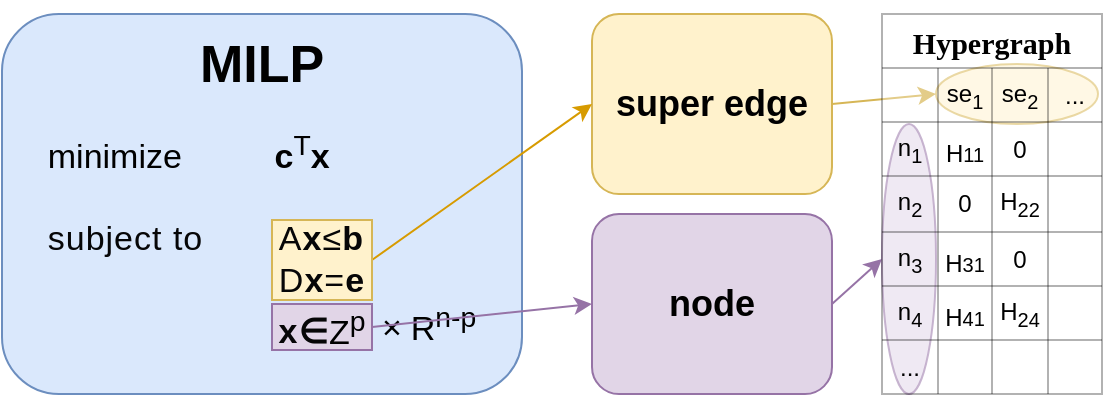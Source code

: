 <mxfile version="26.0.5">
  <diagram name="第 1 页" id="qtcAwMIbISXWxPpKAaWr">
    <mxGraphModel dx="618" dy="343" grid="1" gridSize="10" guides="1" tooltips="1" connect="1" arrows="1" fold="1" page="1" pageScale="1" pageWidth="827" pageHeight="1169" background="#ffffff" math="0" shadow="0">
      <root>
        <mxCell id="0" />
        <mxCell id="1" parent="0" />
        <mxCell id="U_zOW38wRWx0RITjFqNm-1" value="&lt;h1&gt;&lt;font style=&quot;font-size: 26px;&quot;&gt;MILP&lt;/font&gt;&lt;/h1&gt;&lt;div style=&quot;text-align: left;&quot;&gt;&lt;font style=&quot;font-size: 17px;&quot; face=&quot;Helvetica&quot;&gt;minimize&lt;span style=&quot;white-space: pre;&quot;&gt;&#x9;&lt;/span&gt;&lt;span style=&quot;white-space: pre;&quot;&gt;&#x9;&lt;/span&gt;&lt;b style=&quot;&quot;&gt;c&lt;/b&gt;&lt;sup style=&quot;&quot;&gt;T&lt;/sup&gt;&lt;b style=&quot;&quot;&gt;x&lt;/b&gt;&lt;/font&gt;&lt;/div&gt;&lt;div style=&quot;text-align: left;&quot;&gt;&lt;font style=&quot;font-size: 17px;&quot; face=&quot;Helvetica&quot;&gt;&lt;b style=&quot;&quot;&gt;&lt;br&gt;&lt;/b&gt;&lt;/font&gt;&lt;/div&gt;&lt;div style=&quot;text-align: left;&quot;&gt;&lt;font style=&quot;font-size: 17px;&quot; face=&quot;Helvetica&quot;&gt;&lt;span style=&quot;color: rgb(6, 6, 7); letter-spacing: 0.5px; text-wrap-mode: nowrap;&quot;&gt;subject&amp;nbsp;to&lt;/span&gt;&lt;/font&gt;&lt;span style=&quot;color: light-dark(rgb(6, 6, 7), rgb(232, 232, 233)); letter-spacing: 0.5px; white-space: pre; font-size: 17px; background-color: transparent;&quot;&gt;&#x9;&lt;/span&gt;&lt;/div&gt;&lt;div style=&quot;text-align: left;&quot;&gt;&lt;font style=&quot;font-size: 17px;&quot; face=&quot;Helvetica&quot;&gt;&lt;br&gt;&lt;/font&gt;&lt;/div&gt;&lt;div style=&quot;text-align: left;&quot;&gt;&lt;font style=&quot;font-size: 17px;&quot; face=&quot;Helvetica&quot;&gt;&lt;span style=&quot;color: rgb(6, 6, 7); letter-spacing: 0.5px; text-wrap-mode: nowrap;&quot;&gt;&lt;b&gt;&lt;span style=&quot;white-space: pre;&quot;&gt;&#x9;&lt;/span&gt;&lt;span style=&quot;white-space: pre;&quot;&gt;&#x9;&lt;/span&gt;&lt;span style=&quot;white-space: pre;&quot;&gt;&#x9;&lt;span style=&quot;white-space: pre;&quot;&gt;&#x9;&lt;/span&gt; &lt;/span&gt;&amp;nbsp;&amp;nbsp;&lt;/b&gt;&lt;/span&gt;&lt;span style=&quot;color: light-dark(rgb(0, 0, 0), rgb(255, 255, 255)); font-style: italic;&quot;&gt;×&lt;/span&gt;&lt;span style=&quot;color: light-dark(rgb(0, 0, 0), rgb(255, 255, 255)); font-style: italic;&quot;&gt;&amp;nbsp;&lt;/span&gt;&lt;span style=&quot;color: light-dark(rgb(0, 0, 0), rgb(255, 255, 255));&quot;&gt;R&lt;sup style=&quot;&quot;&gt;n-p&lt;/sup&gt;&lt;/span&gt;&lt;/font&gt;&lt;/div&gt;&lt;div style=&quot;text-align: left;&quot;&gt;&lt;br&gt;&lt;/div&gt;&lt;div style=&quot;text-align: left;&quot;&gt;&lt;br&gt;&lt;/div&gt;" style="rounded=1;whiteSpace=wrap;html=1;fillColor=#dae8fc;strokeColor=#6c8ebf;labelBackgroundColor=none;" vertex="1" parent="1">
          <mxGeometry x="120" y="220" width="260" height="190" as="geometry" />
        </mxCell>
        <mxCell id="U_zOW38wRWx0RITjFqNm-2" value="&lt;h2&gt;super edge&lt;/h2&gt;" style="rounded=1;whiteSpace=wrap;html=1;movable=1;resizable=1;rotatable=1;deletable=1;editable=1;locked=0;connectable=1;fillColor=#fff2cc;strokeColor=#d6b656;" vertex="1" parent="1">
          <mxGeometry x="415" y="220" width="120" height="90" as="geometry" />
        </mxCell>
        <mxCell id="U_zOW38wRWx0RITjFqNm-78" style="rounded=0;orthogonalLoop=1;jettySize=auto;html=1;exitX=1;exitY=0.5;exitDx=0;exitDy=0;entryX=0;entryY=0.5;entryDx=0;entryDy=0;fillColor=#e1d5e7;strokeColor=#9673a6;" edge="1" parent="1" source="U_zOW38wRWx0RITjFqNm-3" target="U_zOW38wRWx0RITjFqNm-76">
          <mxGeometry relative="1" as="geometry" />
        </mxCell>
        <mxCell id="U_zOW38wRWx0RITjFqNm-3" value="&lt;h2&gt;node&lt;/h2&gt;" style="rounded=1;whiteSpace=wrap;html=1;movable=1;resizable=1;rotatable=1;deletable=1;editable=1;locked=0;connectable=1;fillColor=#e1d5e7;strokeColor=#9673a6;" vertex="1" parent="1">
          <mxGeometry x="415" y="320" width="120" height="90" as="geometry" />
        </mxCell>
        <mxCell id="U_zOW38wRWx0RITjFqNm-9" style="rounded=0;orthogonalLoop=1;jettySize=auto;html=1;exitX=1;exitY=0.5;exitDx=0;exitDy=0;entryX=0;entryY=0.5;entryDx=0;entryDy=0;movable=1;resizable=1;rotatable=1;deletable=1;editable=1;locked=0;connectable=1;fillColor=#ffe6cc;strokeColor=#d79b00;" edge="1" parent="1" source="U_zOW38wRWx0RITjFqNm-8" target="U_zOW38wRWx0RITjFqNm-2">
          <mxGeometry relative="1" as="geometry" />
        </mxCell>
        <mxCell id="U_zOW38wRWx0RITjFqNm-8" value="&lt;div style=&quot;text-align: left;&quot;&gt;&lt;font style=&quot;font-size: 17px;&quot; face=&quot;Helvetica&quot;&gt;&lt;span style=&quot;color: rgb(6, 6, 7); letter-spacing: 0.5px; text-wrap-mode: nowrap;&quot;&gt;A&lt;b&gt;x&lt;/b&gt;&lt;/span&gt;&lt;span style=&quot;color: rgb(6, 6, 7); letter-spacing: 0.5px; text-wrap-mode: nowrap;&quot;&gt;≤&lt;b&gt;b&lt;/b&gt;&lt;/span&gt;&lt;/font&gt;&lt;/div&gt;&lt;div style=&quot;text-align: left;&quot;&gt;&lt;span style=&quot;color: rgb(6, 6, 7); letter-spacing: 0.5px; text-wrap-mode: nowrap;&quot;&gt;&lt;font style=&quot;font-size: 17px;&quot; face=&quot;Helvetica&quot;&gt;D&lt;b&gt;x&lt;/b&gt;=&lt;b&gt;e&lt;/b&gt;&lt;/font&gt;&lt;/span&gt;&lt;/div&gt;" style="rounded=0;whiteSpace=wrap;html=1;fillColor=#fff2cc;movable=1;resizable=1;rotatable=1;deletable=1;editable=1;locked=0;connectable=1;strokeColor=#d6b656;" vertex="1" parent="1">
          <mxGeometry x="255" y="323" width="50" height="40" as="geometry" />
        </mxCell>
        <mxCell id="U_zOW38wRWx0RITjFqNm-11" style="rounded=0;orthogonalLoop=1;jettySize=auto;html=1;exitX=1;exitY=0.5;exitDx=0;exitDy=0;entryX=0;entryY=0.5;entryDx=0;entryDy=0;movable=1;resizable=1;rotatable=1;deletable=1;editable=1;locked=0;connectable=1;fillColor=#e1d5e7;strokeColor=#9673a6;" edge="1" parent="1" source="U_zOW38wRWx0RITjFqNm-10" target="U_zOW38wRWx0RITjFqNm-3">
          <mxGeometry relative="1" as="geometry" />
        </mxCell>
        <mxCell id="U_zOW38wRWx0RITjFqNm-10" value="&lt;span style=&quot;font-size: 17px; text-align: left; text-wrap-mode: nowrap; color: rgb(6, 6, 7); letter-spacing: 0.5px;&quot;&gt;&lt;b&gt;x∈&lt;/b&gt;&lt;/span&gt;&lt;span style=&quot;color: light-dark(rgb(0, 0, 0), rgb(255, 255, 255)); font-size: 17px; text-align: left;&quot;&gt;Z&lt;sup&gt;p&lt;/sup&gt;&lt;/span&gt;" style="rounded=0;whiteSpace=wrap;html=1;fillColor=#e1d5e7;movable=1;resizable=1;rotatable=1;deletable=1;editable=1;locked=0;connectable=1;strokeColor=#9673a6;" vertex="1" parent="1">
          <mxGeometry x="255" y="365" width="50" height="23" as="geometry" />
        </mxCell>
        <mxCell id="U_zOW38wRWx0RITjFqNm-76" value="" style="ellipse;whiteSpace=wrap;html=1;fillStyle=auto;fillColor=#e1d5e7;strokeColor=#9673a6;opacity=75;" vertex="1" parent="1">
          <mxGeometry x="560" y="275" width="27" height="135" as="geometry" />
        </mxCell>
        <mxCell id="U_zOW38wRWx0RITjFqNm-79" value="" style="ellipse;whiteSpace=wrap;html=1;opacity=75;fillColor=#fff2cc;strokeColor=#d6b656;" vertex="1" parent="1">
          <mxGeometry x="587" y="245" width="81" height="30" as="geometry" />
        </mxCell>
        <mxCell id="U_zOW38wRWx0RITjFqNm-80" style="rounded=0;orthogonalLoop=1;jettySize=auto;html=1;exitX=1;exitY=0.5;exitDx=0;exitDy=0;entryX=0;entryY=0.5;entryDx=0;entryDy=0;fillColor=#fff2cc;strokeColor=#d6b656;" edge="1" parent="1" source="U_zOW38wRWx0RITjFqNm-2" target="U_zOW38wRWx0RITjFqNm-79">
          <mxGeometry relative="1" as="geometry" />
        </mxCell>
        <mxCell id="U_zOW38wRWx0RITjFqNm-39" value="" style="shape=table;startSize=0;container=1;collapsible=0;childLayout=tableLayout;opacity=30;" vertex="1" parent="1">
          <mxGeometry x="560" y="220" width="110" height="190" as="geometry" />
        </mxCell>
        <mxCell id="U_zOW38wRWx0RITjFqNm-40" value="" style="shape=tableRow;horizontal=0;startSize=0;swimlaneHead=0;swimlaneBody=0;strokeColor=inherit;top=0;left=0;bottom=0;right=0;collapsible=0;dropTarget=0;fillColor=none;points=[[0,0.5],[1,0.5]];portConstraint=eastwest;" vertex="1" parent="U_zOW38wRWx0RITjFqNm-39">
          <mxGeometry width="110" height="27" as="geometry" />
        </mxCell>
        <mxCell id="U_zOW38wRWx0RITjFqNm-41" value="&lt;div&gt;&lt;span style=&quot;font-family: CMR12;&quot;&gt;&lt;font style=&quot;font-size: 15px;&quot;&gt;&lt;b&gt;Hypergraph&lt;/b&gt;&lt;/font&gt;&lt;/span&gt;&lt;/div&gt;" style="shape=partialRectangle;html=1;whiteSpace=wrap;connectable=0;strokeColor=inherit;overflow=hidden;fillColor=none;top=0;left=0;bottom=0;right=0;pointerEvents=1;rowspan=1;colspan=4;opacity=60;" vertex="1" parent="U_zOW38wRWx0RITjFqNm-40">
          <mxGeometry width="110" height="27" as="geometry">
            <mxRectangle width="28" height="27" as="alternateBounds" />
          </mxGeometry>
        </mxCell>
        <mxCell id="U_zOW38wRWx0RITjFqNm-42" value="" style="shape=partialRectangle;html=1;whiteSpace=wrap;connectable=0;strokeColor=inherit;overflow=hidden;fillColor=none;top=0;left=0;bottom=0;right=0;pointerEvents=1;" vertex="1" visible="0" parent="U_zOW38wRWx0RITjFqNm-40">
          <mxGeometry x="28" width="27" height="27" as="geometry">
            <mxRectangle width="27" height="27" as="alternateBounds" />
          </mxGeometry>
        </mxCell>
        <mxCell id="U_zOW38wRWx0RITjFqNm-43" value="" style="shape=partialRectangle;html=1;whiteSpace=wrap;connectable=0;strokeColor=inherit;overflow=hidden;fillColor=none;top=0;left=0;bottom=0;right=0;pointerEvents=1;" vertex="1" visible="0" parent="U_zOW38wRWx0RITjFqNm-40">
          <mxGeometry x="55" width="28" height="27" as="geometry">
            <mxRectangle width="28" height="27" as="alternateBounds" />
          </mxGeometry>
        </mxCell>
        <mxCell id="U_zOW38wRWx0RITjFqNm-44" value="" style="shape=partialRectangle;html=1;whiteSpace=wrap;connectable=0;strokeColor=inherit;overflow=hidden;fillColor=none;top=0;left=0;bottom=0;right=0;pointerEvents=1;" vertex="1" visible="0" parent="U_zOW38wRWx0RITjFqNm-40">
          <mxGeometry x="83" width="27" height="27" as="geometry">
            <mxRectangle width="27" height="27" as="alternateBounds" />
          </mxGeometry>
        </mxCell>
        <mxCell id="U_zOW38wRWx0RITjFqNm-45" value="" style="shape=tableRow;horizontal=0;startSize=0;swimlaneHead=0;swimlaneBody=0;strokeColor=inherit;top=0;left=0;bottom=0;right=0;collapsible=0;dropTarget=0;fillColor=none;points=[[0,0.5],[1,0.5]];portConstraint=eastwest;" vertex="1" parent="U_zOW38wRWx0RITjFqNm-39">
          <mxGeometry y="27" width="110" height="27" as="geometry" />
        </mxCell>
        <mxCell id="U_zOW38wRWx0RITjFqNm-46" value="" style="shape=partialRectangle;html=1;whiteSpace=wrap;connectable=0;strokeColor=inherit;overflow=hidden;fillColor=none;top=0;left=0;bottom=0;right=0;pointerEvents=1;" vertex="1" parent="U_zOW38wRWx0RITjFqNm-45">
          <mxGeometry width="28" height="27" as="geometry">
            <mxRectangle width="28" height="27" as="alternateBounds" />
          </mxGeometry>
        </mxCell>
        <mxCell id="U_zOW38wRWx0RITjFqNm-47" value="se&lt;sub&gt;1&lt;/sub&gt;" style="shape=partialRectangle;html=1;whiteSpace=wrap;connectable=0;strokeColor=inherit;overflow=hidden;fillColor=none;top=0;left=0;bottom=0;right=0;pointerEvents=1;" vertex="1" parent="U_zOW38wRWx0RITjFqNm-45">
          <mxGeometry x="28" width="27" height="27" as="geometry">
            <mxRectangle width="27" height="27" as="alternateBounds" />
          </mxGeometry>
        </mxCell>
        <mxCell id="U_zOW38wRWx0RITjFqNm-48" value="se&lt;sub&gt;2&lt;/sub&gt;" style="shape=partialRectangle;html=1;whiteSpace=wrap;connectable=0;strokeColor=inherit;overflow=hidden;fillColor=none;top=0;left=0;bottom=0;right=0;pointerEvents=1;" vertex="1" parent="U_zOW38wRWx0RITjFqNm-45">
          <mxGeometry x="55" width="28" height="27" as="geometry">
            <mxRectangle width="28" height="27" as="alternateBounds" />
          </mxGeometry>
        </mxCell>
        <mxCell id="U_zOW38wRWx0RITjFqNm-49" value="..." style="shape=partialRectangle;html=1;whiteSpace=wrap;connectable=0;strokeColor=inherit;overflow=hidden;fillColor=none;top=0;left=0;bottom=0;right=0;pointerEvents=1;" vertex="1" parent="U_zOW38wRWx0RITjFqNm-45">
          <mxGeometry x="83" width="27" height="27" as="geometry">
            <mxRectangle width="27" height="27" as="alternateBounds" />
          </mxGeometry>
        </mxCell>
        <mxCell id="U_zOW38wRWx0RITjFqNm-50" value="" style="shape=tableRow;horizontal=0;startSize=0;swimlaneHead=0;swimlaneBody=0;strokeColor=inherit;top=0;left=0;bottom=0;right=0;collapsible=0;dropTarget=0;fillColor=none;points=[[0,0.5],[1,0.5]];portConstraint=eastwest;" vertex="1" parent="U_zOW38wRWx0RITjFqNm-39">
          <mxGeometry y="54" width="110" height="27" as="geometry" />
        </mxCell>
        <mxCell id="U_zOW38wRWx0RITjFqNm-51" value="n&lt;sub&gt;1&lt;/sub&gt;" style="shape=partialRectangle;html=1;whiteSpace=wrap;connectable=0;strokeColor=inherit;overflow=hidden;fillColor=none;top=0;left=0;bottom=0;right=0;pointerEvents=1;" vertex="1" parent="U_zOW38wRWx0RITjFqNm-50">
          <mxGeometry width="28" height="27" as="geometry">
            <mxRectangle width="28" height="27" as="alternateBounds" />
          </mxGeometry>
        </mxCell>
        <mxCell id="U_zOW38wRWx0RITjFqNm-52" value="&lt;sub&gt;&lt;span style=&quot;font-size: 12px;&quot;&gt;H&lt;/span&gt;11&lt;/sub&gt;" style="shape=partialRectangle;html=1;whiteSpace=wrap;connectable=0;strokeColor=inherit;overflow=hidden;fillColor=none;top=0;left=0;bottom=0;right=0;pointerEvents=1;" vertex="1" parent="U_zOW38wRWx0RITjFqNm-50">
          <mxGeometry x="28" width="27" height="27" as="geometry">
            <mxRectangle width="27" height="27" as="alternateBounds" />
          </mxGeometry>
        </mxCell>
        <mxCell id="U_zOW38wRWx0RITjFqNm-53" value="0" style="shape=partialRectangle;html=1;whiteSpace=wrap;connectable=0;strokeColor=inherit;overflow=hidden;fillColor=none;top=0;left=0;bottom=0;right=0;pointerEvents=1;" vertex="1" parent="U_zOW38wRWx0RITjFqNm-50">
          <mxGeometry x="55" width="28" height="27" as="geometry">
            <mxRectangle width="28" height="27" as="alternateBounds" />
          </mxGeometry>
        </mxCell>
        <mxCell id="U_zOW38wRWx0RITjFqNm-54" value="" style="shape=partialRectangle;html=1;whiteSpace=wrap;connectable=0;strokeColor=inherit;overflow=hidden;fillColor=none;top=0;left=0;bottom=0;right=0;pointerEvents=1;" vertex="1" parent="U_zOW38wRWx0RITjFqNm-50">
          <mxGeometry x="83" width="27" height="27" as="geometry">
            <mxRectangle width="27" height="27" as="alternateBounds" />
          </mxGeometry>
        </mxCell>
        <mxCell id="U_zOW38wRWx0RITjFqNm-55" value="" style="shape=tableRow;horizontal=0;startSize=0;swimlaneHead=0;swimlaneBody=0;strokeColor=inherit;top=0;left=0;bottom=0;right=0;collapsible=0;dropTarget=0;fillColor=none;points=[[0,0.5],[1,0.5]];portConstraint=eastwest;" vertex="1" parent="U_zOW38wRWx0RITjFqNm-39">
          <mxGeometry y="81" width="110" height="28" as="geometry" />
        </mxCell>
        <mxCell id="U_zOW38wRWx0RITjFqNm-56" value="n&lt;sub&gt;2&lt;/sub&gt;" style="shape=partialRectangle;html=1;whiteSpace=wrap;connectable=0;strokeColor=inherit;overflow=hidden;fillColor=none;top=0;left=0;bottom=0;right=0;pointerEvents=1;" vertex="1" parent="U_zOW38wRWx0RITjFqNm-55">
          <mxGeometry width="28" height="28" as="geometry">
            <mxRectangle width="28" height="28" as="alternateBounds" />
          </mxGeometry>
        </mxCell>
        <mxCell id="U_zOW38wRWx0RITjFqNm-57" value="0" style="shape=partialRectangle;html=1;whiteSpace=wrap;connectable=0;strokeColor=inherit;overflow=hidden;fillColor=none;top=0;left=0;bottom=0;right=0;pointerEvents=1;" vertex="1" parent="U_zOW38wRWx0RITjFqNm-55">
          <mxGeometry x="28" width="27" height="28" as="geometry">
            <mxRectangle width="27" height="28" as="alternateBounds" />
          </mxGeometry>
        </mxCell>
        <mxCell id="U_zOW38wRWx0RITjFqNm-58" value="H&lt;sub&gt;22&lt;/sub&gt;" style="shape=partialRectangle;html=1;whiteSpace=wrap;connectable=0;strokeColor=inherit;overflow=hidden;fillColor=none;top=0;left=0;bottom=0;right=0;pointerEvents=1;" vertex="1" parent="U_zOW38wRWx0RITjFqNm-55">
          <mxGeometry x="55" width="28" height="28" as="geometry">
            <mxRectangle width="28" height="28" as="alternateBounds" />
          </mxGeometry>
        </mxCell>
        <mxCell id="U_zOW38wRWx0RITjFqNm-59" value="" style="shape=partialRectangle;html=1;whiteSpace=wrap;connectable=0;strokeColor=inherit;overflow=hidden;fillColor=none;top=0;left=0;bottom=0;right=0;pointerEvents=1;" vertex="1" parent="U_zOW38wRWx0RITjFqNm-55">
          <mxGeometry x="83" width="27" height="28" as="geometry">
            <mxRectangle width="27" height="28" as="alternateBounds" />
          </mxGeometry>
        </mxCell>
        <mxCell id="U_zOW38wRWx0RITjFqNm-60" value="" style="shape=tableRow;horizontal=0;startSize=0;swimlaneHead=0;swimlaneBody=0;strokeColor=inherit;top=0;left=0;bottom=0;right=0;collapsible=0;dropTarget=0;fillColor=none;points=[[0,0.5],[1,0.5]];portConstraint=eastwest;" vertex="1" parent="U_zOW38wRWx0RITjFqNm-39">
          <mxGeometry y="109" width="110" height="27" as="geometry" />
        </mxCell>
        <mxCell id="U_zOW38wRWx0RITjFqNm-61" value="n&lt;sub&gt;3&lt;/sub&gt;" style="shape=partialRectangle;html=1;whiteSpace=wrap;connectable=0;strokeColor=inherit;overflow=hidden;fillColor=none;top=0;left=0;bottom=0;right=0;pointerEvents=1;" vertex="1" parent="U_zOW38wRWx0RITjFqNm-60">
          <mxGeometry width="28" height="27" as="geometry">
            <mxRectangle width="28" height="27" as="alternateBounds" />
          </mxGeometry>
        </mxCell>
        <mxCell id="U_zOW38wRWx0RITjFqNm-62" value="&lt;sub&gt;&lt;span style=&quot;font-size: 12px;&quot;&gt;H&lt;/span&gt;31&lt;/sub&gt;" style="shape=partialRectangle;html=1;whiteSpace=wrap;connectable=0;strokeColor=inherit;overflow=hidden;fillColor=none;top=0;left=0;bottom=0;right=0;pointerEvents=1;" vertex="1" parent="U_zOW38wRWx0RITjFqNm-60">
          <mxGeometry x="28" width="27" height="27" as="geometry">
            <mxRectangle width="27" height="27" as="alternateBounds" />
          </mxGeometry>
        </mxCell>
        <mxCell id="U_zOW38wRWx0RITjFqNm-63" value="0" style="shape=partialRectangle;html=1;whiteSpace=wrap;connectable=0;strokeColor=inherit;overflow=hidden;fillColor=none;top=0;left=0;bottom=0;right=0;pointerEvents=1;" vertex="1" parent="U_zOW38wRWx0RITjFqNm-60">
          <mxGeometry x="55" width="28" height="27" as="geometry">
            <mxRectangle width="28" height="27" as="alternateBounds" />
          </mxGeometry>
        </mxCell>
        <mxCell id="U_zOW38wRWx0RITjFqNm-64" value="" style="shape=partialRectangle;html=1;whiteSpace=wrap;connectable=0;strokeColor=inherit;overflow=hidden;fillColor=none;top=0;left=0;bottom=0;right=0;pointerEvents=1;" vertex="1" parent="U_zOW38wRWx0RITjFqNm-60">
          <mxGeometry x="83" width="27" height="27" as="geometry">
            <mxRectangle width="27" height="27" as="alternateBounds" />
          </mxGeometry>
        </mxCell>
        <mxCell id="U_zOW38wRWx0RITjFqNm-65" value="" style="shape=tableRow;horizontal=0;startSize=0;swimlaneHead=0;swimlaneBody=0;strokeColor=inherit;top=0;left=0;bottom=0;right=0;collapsible=0;dropTarget=0;fillColor=none;points=[[0,0.5],[1,0.5]];portConstraint=eastwest;" vertex="1" parent="U_zOW38wRWx0RITjFqNm-39">
          <mxGeometry y="136" width="110" height="27" as="geometry" />
        </mxCell>
        <mxCell id="U_zOW38wRWx0RITjFqNm-66" value="n&lt;sub&gt;4&lt;/sub&gt;" style="shape=partialRectangle;html=1;whiteSpace=wrap;connectable=0;strokeColor=inherit;overflow=hidden;fillColor=none;top=0;left=0;bottom=0;right=0;pointerEvents=1;" vertex="1" parent="U_zOW38wRWx0RITjFqNm-65">
          <mxGeometry width="28" height="27" as="geometry">
            <mxRectangle width="28" height="27" as="alternateBounds" />
          </mxGeometry>
        </mxCell>
        <mxCell id="U_zOW38wRWx0RITjFqNm-67" value="&lt;sub&gt;&lt;span style=&quot;font-size: 12px;&quot;&gt;H&lt;/span&gt;41&lt;/sub&gt;" style="shape=partialRectangle;html=1;whiteSpace=wrap;connectable=0;strokeColor=inherit;overflow=hidden;fillColor=none;top=0;left=0;bottom=0;right=0;pointerEvents=1;" vertex="1" parent="U_zOW38wRWx0RITjFqNm-65">
          <mxGeometry x="28" width="27" height="27" as="geometry">
            <mxRectangle width="27" height="27" as="alternateBounds" />
          </mxGeometry>
        </mxCell>
        <mxCell id="U_zOW38wRWx0RITjFqNm-68" value="H&lt;sub&gt;24&lt;/sub&gt;" style="shape=partialRectangle;html=1;whiteSpace=wrap;connectable=0;strokeColor=inherit;overflow=hidden;fillColor=none;top=0;left=0;bottom=0;right=0;pointerEvents=1;" vertex="1" parent="U_zOW38wRWx0RITjFqNm-65">
          <mxGeometry x="55" width="28" height="27" as="geometry">
            <mxRectangle width="28" height="27" as="alternateBounds" />
          </mxGeometry>
        </mxCell>
        <mxCell id="U_zOW38wRWx0RITjFqNm-69" value="" style="shape=partialRectangle;html=1;whiteSpace=wrap;connectable=0;strokeColor=inherit;overflow=hidden;fillColor=none;top=0;left=0;bottom=0;right=0;pointerEvents=1;" vertex="1" parent="U_zOW38wRWx0RITjFqNm-65">
          <mxGeometry x="83" width="27" height="27" as="geometry">
            <mxRectangle width="27" height="27" as="alternateBounds" />
          </mxGeometry>
        </mxCell>
        <mxCell id="U_zOW38wRWx0RITjFqNm-70" value="" style="shape=tableRow;horizontal=0;startSize=0;swimlaneHead=0;swimlaneBody=0;strokeColor=inherit;top=0;left=0;bottom=0;right=0;collapsible=0;dropTarget=0;fillColor=none;points=[[0,0.5],[1,0.5]];portConstraint=eastwest;" vertex="1" parent="U_zOW38wRWx0RITjFqNm-39">
          <mxGeometry y="163" width="110" height="27" as="geometry" />
        </mxCell>
        <mxCell id="U_zOW38wRWx0RITjFqNm-71" value="..." style="shape=partialRectangle;html=1;whiteSpace=wrap;connectable=0;strokeColor=inherit;overflow=hidden;fillColor=none;top=0;left=0;bottom=0;right=0;pointerEvents=1;" vertex="1" parent="U_zOW38wRWx0RITjFqNm-70">
          <mxGeometry width="28" height="27" as="geometry">
            <mxRectangle width="28" height="27" as="alternateBounds" />
          </mxGeometry>
        </mxCell>
        <mxCell id="U_zOW38wRWx0RITjFqNm-72" value="" style="shape=partialRectangle;html=1;whiteSpace=wrap;connectable=0;strokeColor=inherit;overflow=hidden;fillColor=none;top=0;left=0;bottom=0;right=0;pointerEvents=1;" vertex="1" parent="U_zOW38wRWx0RITjFqNm-70">
          <mxGeometry x="28" width="27" height="27" as="geometry">
            <mxRectangle width="27" height="27" as="alternateBounds" />
          </mxGeometry>
        </mxCell>
        <mxCell id="U_zOW38wRWx0RITjFqNm-73" value="" style="shape=partialRectangle;html=1;whiteSpace=wrap;connectable=0;strokeColor=inherit;overflow=hidden;fillColor=none;top=0;left=0;bottom=0;right=0;pointerEvents=1;" vertex="1" parent="U_zOW38wRWx0RITjFqNm-70">
          <mxGeometry x="55" width="28" height="27" as="geometry">
            <mxRectangle width="28" height="27" as="alternateBounds" />
          </mxGeometry>
        </mxCell>
        <mxCell id="U_zOW38wRWx0RITjFqNm-74" value="" style="shape=partialRectangle;html=1;whiteSpace=wrap;connectable=0;strokeColor=inherit;overflow=hidden;fillColor=none;top=0;left=0;bottom=0;right=0;pointerEvents=1;opacity=60;" vertex="1" parent="U_zOW38wRWx0RITjFqNm-70">
          <mxGeometry x="83" width="27" height="27" as="geometry">
            <mxRectangle width="27" height="27" as="alternateBounds" />
          </mxGeometry>
        </mxCell>
      </root>
    </mxGraphModel>
  </diagram>
</mxfile>
